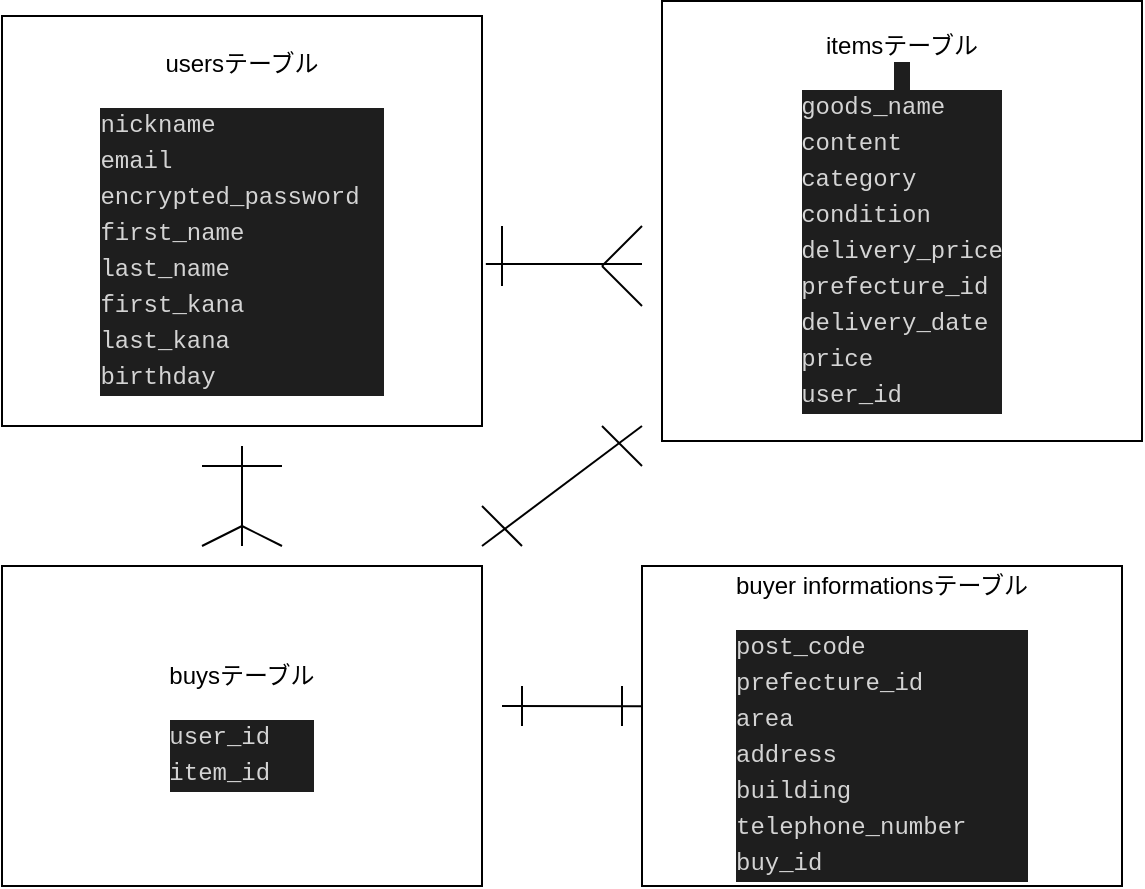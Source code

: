 <mxfile>
    <diagram id="KQJkgKt18S8XBuR0nbUt" name="ページ1">
        <mxGraphModel dx="891" dy="702" grid="1" gridSize="10" guides="1" tooltips="1" connect="1" arrows="1" fold="1" page="1" pageScale="1" pageWidth="827" pageHeight="1169" math="0" shadow="0">
            <root>
                <mxCell id="0"/>
                <mxCell id="1" parent="0"/>
                <mxCell id="2" value="usersテーブル&lt;br&gt;&lt;br&gt;&lt;div style=&quot;color: rgb(212, 212, 212); background-color: rgb(30, 30, 30); font-family: Menlo, Monaco, &amp;quot;Courier New&amp;quot;, monospace; line-height: 18px;&quot;&gt;&lt;div style=&quot;text-align: left;&quot;&gt; nickname&amp;nbsp;&lt;/div&gt;&lt;div style=&quot;text-align: left;&quot;&gt;email&amp;nbsp;&amp;nbsp;&lt;/div&gt;&lt;div style=&quot;text-align: left;&quot;&gt;encrypted_password　&lt;/div&gt;&lt;div style=&quot;text-align: left;&quot;&gt;first_name&lt;/div&gt;&lt;div style=&quot;text-align: left;&quot;&gt;last_name&lt;/div&gt;&lt;div style=&quot;text-align: left;&quot;&gt;first_kana&amp;nbsp;&lt;/div&gt;&lt;div style=&quot;text-align: left;&quot;&gt;last_kana&lt;/div&gt;&lt;div style=&quot;text-align: left;&quot;&gt;birthday&lt;/div&gt;&lt;/div&gt;" style="rounded=0;whiteSpace=wrap;html=1;align=center;" parent="1" vertex="1">
                    <mxGeometry x="40" y="45" width="240" height="205" as="geometry"/>
                </mxCell>
                <mxCell id="3" value="itemsテーブル&lt;br&gt;&lt;span style=&quot;text-align: left; background-color: rgb(30, 30, 30); color: rgb(212, 212, 212); font-family: Menlo, Monaco, &amp;quot;Courier New&amp;quot;, monospace;&quot;&gt;&amp;nbsp;&lt;/span&gt;&lt;br&gt;&lt;div style=&quot;color: rgb(212, 212, 212); background-color: rgb(30, 30, 30); font-family: Menlo, Monaco, &amp;quot;Courier New&amp;quot;, monospace; line-height: 18px;&quot;&gt;&lt;div style=&quot;text-align: left;&quot;&gt;goods_name&lt;/div&gt;&lt;div style=&quot;text-align: left;&quot;&gt;content&amp;nbsp;&lt;/div&gt;&lt;div style=&quot;text-align: left;&quot;&gt;category&lt;/div&gt;&lt;div style=&quot;text-align: left;&quot;&gt;condition&amp;nbsp;&lt;/div&gt;&lt;div style=&quot;text-align: left;&quot;&gt;delivery_price&lt;/div&gt;&lt;div style=&quot;text-align: left;&quot;&gt;prefecture_id&lt;br&gt;&lt;/div&gt;&lt;div style=&quot;text-align: left;&quot;&gt;delivery_date&lt;/div&gt;&lt;div style=&quot;text-align: left;&quot;&gt;price&lt;/div&gt;&lt;div style=&quot;text-align: left;&quot;&gt;user_id&lt;/div&gt;&lt;/div&gt;" style="rounded=0;whiteSpace=wrap;html=1;" parent="1" vertex="1">
                    <mxGeometry x="370" y="37.5" width="240" height="220" as="geometry"/>
                </mxCell>
                <mxCell id="4" value="buysテーブル&lt;br&gt;&lt;br&gt;&lt;div style=&quot;color: rgb(212, 212, 212); background-color: rgb(30, 30, 30); font-family: Menlo, Monaco, &amp;quot;Courier New&amp;quot;, monospace; line-height: 18px;&quot;&gt;&lt;div style=&quot;text-align: left;&quot;&gt;user_id&lt;/div&gt;&lt;div style=&quot;text-align: left;&quot;&gt;item_id&lt;/div&gt;&lt;/div&gt;" style="rounded=0;whiteSpace=wrap;html=1;" parent="1" vertex="1">
                    <mxGeometry x="40" y="320" width="240" height="160" as="geometry"/>
                </mxCell>
                <mxCell id="5" value="buyer informationsテーブル&lt;br&gt;&lt;br&gt;&lt;div style=&quot;color: rgb(212, 212, 212); background-color: rgb(30, 30, 30); font-family: Menlo, Monaco, &amp;quot;Courier New&amp;quot;, monospace; line-height: 18px;&quot;&gt;&lt;div style=&quot;text-align: left;&quot;&gt;post_code&lt;br&gt;&lt;/div&gt;&lt;div style=&quot;text-align: left;&quot;&gt;prefecture_id&amp;nbsp;&lt;/div&gt;&lt;div style=&quot;text-align: left;&quot;&gt;area&amp;nbsp;&lt;/div&gt;&lt;div style=&quot;text-align: left;&quot;&gt;address&lt;/div&gt;&lt;div style=&quot;text-align: left;&quot;&gt;building&lt;/div&gt;&lt;div style=&quot;text-align: left;&quot;&gt;telephone_number&lt;/div&gt;&lt;div style=&quot;text-align: left;&quot;&gt;buy_id&lt;/div&gt;&lt;/div&gt;" style="rounded=0;whiteSpace=wrap;html=1;" parent="1" vertex="1">
                    <mxGeometry x="360" y="320" width="240" height="160" as="geometry"/>
                </mxCell>
                <mxCell id="7" value="" style="endArrow=none;html=1;exitX=1.008;exitY=0.605;exitDx=0;exitDy=0;exitPerimeter=0;" parent="1" source="2" edge="1">
                    <mxGeometry width="50" height="50" relative="1" as="geometry">
                        <mxPoint x="300" y="190" as="sourcePoint"/>
                        <mxPoint x="360" y="169" as="targetPoint"/>
                        <Array as="points"/>
                    </mxGeometry>
                </mxCell>
                <mxCell id="8" value="" style="endArrow=none;html=1;" parent="1" edge="1">
                    <mxGeometry width="50" height="50" relative="1" as="geometry">
                        <mxPoint x="160" y="310" as="sourcePoint"/>
                        <mxPoint x="160" y="260" as="targetPoint"/>
                    </mxGeometry>
                </mxCell>
                <mxCell id="9" value="" style="endArrow=none;html=1;entryX=0;entryY=0.438;entryDx=0;entryDy=0;entryPerimeter=0;" parent="1" target="5" edge="1">
                    <mxGeometry width="50" height="50" relative="1" as="geometry">
                        <mxPoint x="290" y="390" as="sourcePoint"/>
                        <mxPoint x="350" y="210" as="targetPoint"/>
                    </mxGeometry>
                </mxCell>
                <mxCell id="12" value="" style="endArrow=none;html=1;" parent="1" edge="1">
                    <mxGeometry width="50" height="50" relative="1" as="geometry">
                        <mxPoint x="280" y="310" as="sourcePoint"/>
                        <mxPoint x="360" y="250" as="targetPoint"/>
                    </mxGeometry>
                </mxCell>
                <mxCell id="13" value="" style="endArrow=none;html=1;" parent="1" edge="1">
                    <mxGeometry width="50" height="50" relative="1" as="geometry">
                        <mxPoint x="340" y="170" as="sourcePoint"/>
                        <mxPoint x="360" y="150" as="targetPoint"/>
                    </mxGeometry>
                </mxCell>
                <mxCell id="14" value="" style="endArrow=none;html=1;" parent="1" edge="1">
                    <mxGeometry width="50" height="50" relative="1" as="geometry">
                        <mxPoint x="340" y="170" as="sourcePoint"/>
                        <mxPoint x="360" y="190" as="targetPoint"/>
                    </mxGeometry>
                </mxCell>
                <mxCell id="15" value="" style="endArrow=none;html=1;" parent="1" edge="1">
                    <mxGeometry width="50" height="50" relative="1" as="geometry">
                        <mxPoint x="290" y="180" as="sourcePoint"/>
                        <mxPoint x="290" y="150" as="targetPoint"/>
                    </mxGeometry>
                </mxCell>
                <mxCell id="16" value="" style="endArrow=none;html=1;" parent="1" edge="1">
                    <mxGeometry width="50" height="50" relative="1" as="geometry">
                        <mxPoint x="360" y="270" as="sourcePoint"/>
                        <mxPoint x="340" y="250" as="targetPoint"/>
                    </mxGeometry>
                </mxCell>
                <mxCell id="17" value="" style="endArrow=none;html=1;" parent="1" edge="1">
                    <mxGeometry width="50" height="50" relative="1" as="geometry">
                        <mxPoint x="300" y="310" as="sourcePoint"/>
                        <mxPoint x="280" y="290" as="targetPoint"/>
                    </mxGeometry>
                </mxCell>
                <mxCell id="18" value="" style="endArrow=none;html=1;" parent="1" edge="1">
                    <mxGeometry width="50" height="50" relative="1" as="geometry">
                        <mxPoint x="140" y="310" as="sourcePoint"/>
                        <mxPoint x="160" y="300" as="targetPoint"/>
                    </mxGeometry>
                </mxCell>
                <mxCell id="20" value="" style="endArrow=none;html=1;" parent="1" edge="1">
                    <mxGeometry width="50" height="50" relative="1" as="geometry">
                        <mxPoint x="160" y="300" as="sourcePoint"/>
                        <mxPoint x="180" y="310" as="targetPoint"/>
                    </mxGeometry>
                </mxCell>
                <mxCell id="21" value="" style="endArrow=none;html=1;" parent="1" edge="1">
                    <mxGeometry width="50" height="50" relative="1" as="geometry">
                        <mxPoint x="140" y="270" as="sourcePoint"/>
                        <mxPoint x="180" y="270" as="targetPoint"/>
                    </mxGeometry>
                </mxCell>
                <mxCell id="22" value="" style="endArrow=none;html=1;" parent="1" edge="1">
                    <mxGeometry width="50" height="50" relative="1" as="geometry">
                        <mxPoint x="300" y="400" as="sourcePoint"/>
                        <mxPoint x="300" y="380" as="targetPoint"/>
                    </mxGeometry>
                </mxCell>
                <mxCell id="24" value="" style="endArrow=none;html=1;" parent="1" edge="1">
                    <mxGeometry width="50" height="50" relative="1" as="geometry">
                        <mxPoint x="350" y="380" as="sourcePoint"/>
                        <mxPoint x="350" y="400" as="targetPoint"/>
                    </mxGeometry>
                </mxCell>
            </root>
        </mxGraphModel>
    </diagram>
</mxfile>